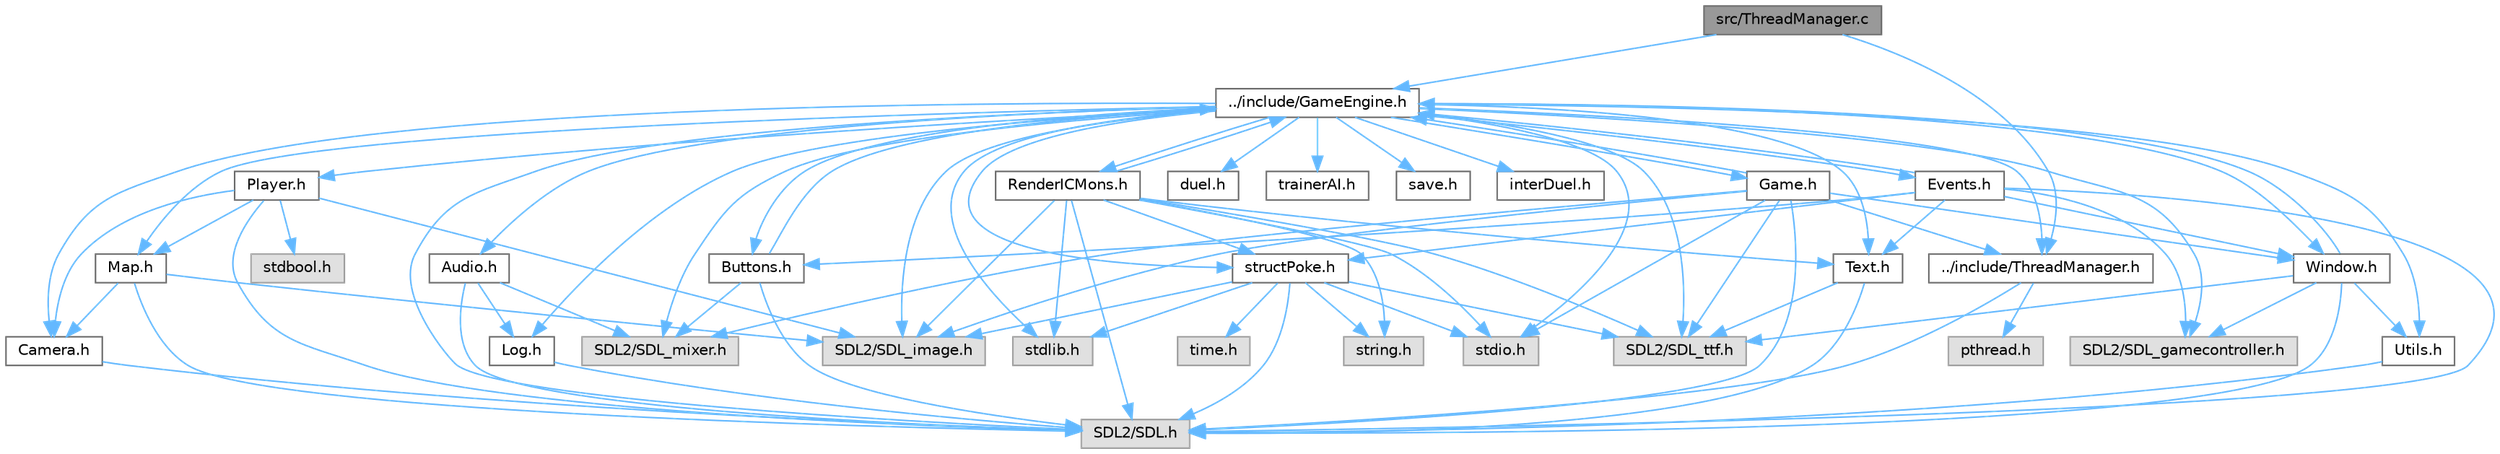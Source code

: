 digraph "src/ThreadManager.c"
{
 // LATEX_PDF_SIZE
  bgcolor="transparent";
  edge [fontname=Helvetica,fontsize=10,labelfontname=Helvetica,labelfontsize=10];
  node [fontname=Helvetica,fontsize=10,shape=box,height=0.2,width=0.4];
  Node1 [id="Node000001",label="src/ThreadManager.c",height=0.2,width=0.4,color="gray40", fillcolor="grey60", style="filled", fontcolor="black",tooltip=" "];
  Node1 -> Node2 [id="edge85_Node000001_Node000002",color="steelblue1",style="solid",tooltip=" "];
  Node2 [id="Node000002",label="../include/ThreadManager.h",height=0.2,width=0.4,color="grey40", fillcolor="white", style="filled",URL="$d0/daa/ThreadManager_8h.html",tooltip=" "];
  Node2 -> Node3 [id="edge86_Node000002_Node000003",color="steelblue1",style="solid",tooltip=" "];
  Node3 [id="Node000003",label="pthread.h",height=0.2,width=0.4,color="grey60", fillcolor="#E0E0E0", style="filled",tooltip=" "];
  Node2 -> Node4 [id="edge87_Node000002_Node000004",color="steelblue1",style="solid",tooltip=" "];
  Node4 [id="Node000004",label="SDL2/SDL.h",height=0.2,width=0.4,color="grey60", fillcolor="#E0E0E0", style="filled",tooltip=" "];
  Node1 -> Node5 [id="edge88_Node000001_Node000005",color="steelblue1",style="solid",tooltip=" "];
  Node5 [id="Node000005",label="../include/GameEngine.h",height=0.2,width=0.4,color="grey40", fillcolor="white", style="filled",URL="$d7/d1f/GameEngine_8h.html",tooltip="Définition et gestion du moteur de jeu."];
  Node5 -> Node4 [id="edge89_Node000005_Node000004",color="steelblue1",style="solid",tooltip=" "];
  Node5 -> Node6 [id="edge90_Node000005_Node000006",color="steelblue1",style="solid",tooltip=" "];
  Node6 [id="Node000006",label="SDL2/SDL_mixer.h",height=0.2,width=0.4,color="grey60", fillcolor="#E0E0E0", style="filled",tooltip=" "];
  Node5 -> Node7 [id="edge91_Node000005_Node000007",color="steelblue1",style="solid",tooltip=" "];
  Node7 [id="Node000007",label="SDL2/SDL_image.h",height=0.2,width=0.4,color="grey60", fillcolor="#E0E0E0", style="filled",tooltip=" "];
  Node5 -> Node8 [id="edge92_Node000005_Node000008",color="steelblue1",style="solid",tooltip=" "];
  Node8 [id="Node000008",label="SDL2/SDL_ttf.h",height=0.2,width=0.4,color="grey60", fillcolor="#E0E0E0", style="filled",tooltip=" "];
  Node5 -> Node9 [id="edge93_Node000005_Node000009",color="steelblue1",style="solid",tooltip=" "];
  Node9 [id="Node000009",label="SDL2/SDL_gamecontroller.h",height=0.2,width=0.4,color="grey60", fillcolor="#E0E0E0", style="filled",tooltip=" "];
  Node5 -> Node10 [id="edge94_Node000005_Node000010",color="steelblue1",style="solid",tooltip=" "];
  Node10 [id="Node000010",label="stdio.h",height=0.2,width=0.4,color="grey60", fillcolor="#E0E0E0", style="filled",tooltip=" "];
  Node5 -> Node11 [id="edge95_Node000005_Node000011",color="steelblue1",style="solid",tooltip=" "];
  Node11 [id="Node000011",label="stdlib.h",height=0.2,width=0.4,color="grey60", fillcolor="#E0E0E0", style="filled",tooltip=" "];
  Node5 -> Node12 [id="edge96_Node000005_Node000012",color="steelblue1",style="solid",tooltip=" "];
  Node12 [id="Node000012",label="Log.h",height=0.2,width=0.4,color="grey40", fillcolor="white", style="filled",URL="$d1/d45/Log_8h.html",tooltip=" "];
  Node12 -> Node4 [id="edge97_Node000012_Node000004",color="steelblue1",style="solid",tooltip=" "];
  Node5 -> Node13 [id="edge98_Node000005_Node000013",color="steelblue1",style="solid",tooltip=" "];
  Node13 [id="Node000013",label="Audio.h",height=0.2,width=0.4,color="grey40", fillcolor="white", style="filled",URL="$d8/daa/Audio_8h.html",tooltip="Gestion de l'audio pour l'application."];
  Node13 -> Node12 [id="edge99_Node000013_Node000012",color="steelblue1",style="solid",tooltip=" "];
  Node13 -> Node6 [id="edge100_Node000013_Node000006",color="steelblue1",style="solid",tooltip=" "];
  Node13 -> Node4 [id="edge101_Node000013_Node000004",color="steelblue1",style="solid",tooltip=" "];
  Node5 -> Node14 [id="edge102_Node000005_Node000014",color="steelblue1",style="solid",tooltip=" "];
  Node14 [id="Node000014",label="Buttons.h",height=0.2,width=0.4,color="grey40", fillcolor="white", style="filled",URL="$d3/d70/Buttons_8h.html",tooltip="Gestion des boutons et curseurs pour l'application."];
  Node14 -> Node4 [id="edge103_Node000014_Node000004",color="steelblue1",style="solid",tooltip=" "];
  Node14 -> Node6 [id="edge104_Node000014_Node000006",color="steelblue1",style="solid",tooltip=" "];
  Node14 -> Node5 [id="edge105_Node000014_Node000005",color="steelblue1",style="solid",tooltip=" "];
  Node5 -> Node15 [id="edge106_Node000005_Node000015",color="steelblue1",style="solid",tooltip=" "];
  Node15 [id="Node000015",label="structPoke.h",height=0.2,width=0.4,color="grey40", fillcolor="white", style="filled",URL="$da/d71/structPoke_8h.html",tooltip=" "];
  Node15 -> Node10 [id="edge107_Node000015_Node000010",color="steelblue1",style="solid",tooltip=" "];
  Node15 -> Node11 [id="edge108_Node000015_Node000011",color="steelblue1",style="solid",tooltip=" "];
  Node15 -> Node16 [id="edge109_Node000015_Node000016",color="steelblue1",style="solid",tooltip=" "];
  Node16 [id="Node000016",label="time.h",height=0.2,width=0.4,color="grey60", fillcolor="#E0E0E0", style="filled",tooltip=" "];
  Node15 -> Node17 [id="edge110_Node000015_Node000017",color="steelblue1",style="solid",tooltip=" "];
  Node17 [id="Node000017",label="string.h",height=0.2,width=0.4,color="grey60", fillcolor="#E0E0E0", style="filled",tooltip=" "];
  Node15 -> Node4 [id="edge111_Node000015_Node000004",color="steelblue1",style="solid",tooltip=" "];
  Node15 -> Node7 [id="edge112_Node000015_Node000007",color="steelblue1",style="solid",tooltip=" "];
  Node15 -> Node8 [id="edge113_Node000015_Node000008",color="steelblue1",style="solid",tooltip=" "];
  Node5 -> Node18 [id="edge114_Node000005_Node000018",color="steelblue1",style="solid",tooltip=" "];
  Node18 [id="Node000018",label="duel.h",height=0.2,width=0.4,color="grey40", fillcolor="white", style="filled",URL="$d6/d8e/duel_8h.html",tooltip=" "];
  Node5 -> Node19 [id="edge115_Node000005_Node000019",color="steelblue1",style="solid",tooltip=" "];
  Node19 [id="Node000019",label="trainerAI.h",height=0.2,width=0.4,color="grey40", fillcolor="white", style="filled",URL="$df/d27/trainerAI_8h.html",tooltip=" "];
  Node5 -> Node20 [id="edge116_Node000005_Node000020",color="steelblue1",style="solid",tooltip=" "];
  Node20 [id="Node000020",label="save.h",height=0.2,width=0.4,color="grey40", fillcolor="white", style="filled",URL="$d5/d5e/save_8h.html",tooltip="Save the player's data in a file."];
  Node5 -> Node21 [id="edge117_Node000005_Node000021",color="steelblue1",style="solid",tooltip=" "];
  Node21 [id="Node000021",label="interDuel.h",height=0.2,width=0.4,color="grey40", fillcolor="white", style="filled",URL="$da/d1d/interDuel_8h.html",tooltip=" "];
  Node5 -> Node22 [id="edge118_Node000005_Node000022",color="steelblue1",style="solid",tooltip=" "];
  Node22 [id="Node000022",label="Utils.h",height=0.2,width=0.4,color="grey40", fillcolor="white", style="filled",URL="$d9/ded/Utils_8h.html",tooltip="Fonctions utilitaires pour l'application."];
  Node22 -> Node4 [id="edge119_Node000022_Node000004",color="steelblue1",style="solid",tooltip=" "];
  Node5 -> Node23 [id="edge120_Node000005_Node000023",color="steelblue1",style="solid",tooltip=" "];
  Node23 [id="Node000023",label="Text.h",height=0.2,width=0.4,color="grey40", fillcolor="white", style="filled",URL="$d6/d35/Text_8h.html",tooltip="Définition et gestion des éléments de texte."];
  Node23 -> Node4 [id="edge121_Node000023_Node000004",color="steelblue1",style="solid",tooltip=" "];
  Node23 -> Node8 [id="edge122_Node000023_Node000008",color="steelblue1",style="solid",tooltip=" "];
  Node5 -> Node24 [id="edge123_Node000005_Node000024",color="steelblue1",style="solid",tooltip=" "];
  Node24 [id="Node000024",label="Window.h",height=0.2,width=0.4,color="grey40", fillcolor="white", style="filled",URL="$d3/ded/Window_8h.html",tooltip="Définition et gestion de la fenêtre principale de l'application."];
  Node24 -> Node4 [id="edge124_Node000024_Node000004",color="steelblue1",style="solid",tooltip=" "];
  Node24 -> Node8 [id="edge125_Node000024_Node000008",color="steelblue1",style="solid",tooltip=" "];
  Node24 -> Node9 [id="edge126_Node000024_Node000009",color="steelblue1",style="solid",tooltip=" "];
  Node24 -> Node5 [id="edge127_Node000024_Node000005",color="steelblue1",style="solid",tooltip=" "];
  Node24 -> Node22 [id="edge128_Node000024_Node000022",color="steelblue1",style="solid",tooltip=" "];
  Node5 -> Node25 [id="edge129_Node000005_Node000025",color="steelblue1",style="solid",tooltip=" "];
  Node25 [id="Node000025",label="Map.h",height=0.2,width=0.4,color="grey40", fillcolor="white", style="filled",URL="$df/d79/Map_8h.html",tooltip=" "];
  Node25 -> Node4 [id="edge130_Node000025_Node000004",color="steelblue1",style="solid",tooltip=" "];
  Node25 -> Node7 [id="edge131_Node000025_Node000007",color="steelblue1",style="solid",tooltip=" "];
  Node25 -> Node26 [id="edge132_Node000025_Node000026",color="steelblue1",style="solid",tooltip=" "];
  Node26 [id="Node000026",label="Camera.h",height=0.2,width=0.4,color="grey40", fillcolor="white", style="filled",URL="$dd/de4/Camera_8h.html",tooltip="Gestion de la caméra pour le défilement de la vue du jeu."];
  Node26 -> Node4 [id="edge133_Node000026_Node000004",color="steelblue1",style="solid",tooltip=" "];
  Node5 -> Node27 [id="edge134_Node000005_Node000027",color="steelblue1",style="solid",tooltip=" "];
  Node27 [id="Node000027",label="Player.h",height=0.2,width=0.4,color="grey40", fillcolor="white", style="filled",URL="$da/dbf/Player_8h.html",tooltip=" "];
  Node27 -> Node4 [id="edge135_Node000027_Node000004",color="steelblue1",style="solid",tooltip=" "];
  Node27 -> Node7 [id="edge136_Node000027_Node000007",color="steelblue1",style="solid",tooltip=" "];
  Node27 -> Node25 [id="edge137_Node000027_Node000025",color="steelblue1",style="solid",tooltip=" "];
  Node27 -> Node26 [id="edge138_Node000027_Node000026",color="steelblue1",style="solid",tooltip=" "];
  Node27 -> Node28 [id="edge139_Node000027_Node000028",color="steelblue1",style="solid",tooltip=" "];
  Node28 [id="Node000028",label="stdbool.h",height=0.2,width=0.4,color="grey60", fillcolor="#E0E0E0", style="filled",tooltip=" "];
  Node5 -> Node26 [id="edge140_Node000005_Node000026",color="steelblue1",style="solid",tooltip=" "];
  Node5 -> Node2 [id="edge141_Node000005_Node000002",color="steelblue1",style="solid",tooltip=" "];
  Node5 -> Node29 [id="edge142_Node000005_Node000029",color="steelblue1",style="solid",tooltip=" "];
  Node29 [id="Node000029",label="Game.h",height=0.2,width=0.4,color="grey40", fillcolor="white", style="filled",URL="$d3/d5f/Game_8h.html",tooltip=" "];
  Node29 -> Node4 [id="edge143_Node000029_Node000004",color="steelblue1",style="solid",tooltip=" "];
  Node29 -> Node6 [id="edge144_Node000029_Node000006",color="steelblue1",style="solid",tooltip=" "];
  Node29 -> Node7 [id="edge145_Node000029_Node000007",color="steelblue1",style="solid",tooltip=" "];
  Node29 -> Node8 [id="edge146_Node000029_Node000008",color="steelblue1",style="solid",tooltip=" "];
  Node29 -> Node10 [id="edge147_Node000029_Node000010",color="steelblue1",style="solid",tooltip=" "];
  Node29 -> Node24 [id="edge148_Node000029_Node000024",color="steelblue1",style="solid",tooltip=" "];
  Node29 -> Node5 [id="edge149_Node000029_Node000005",color="steelblue1",style="solid",tooltip=" "];
  Node29 -> Node2 [id="edge150_Node000029_Node000002",color="steelblue1",style="solid",tooltip=" "];
  Node5 -> Node30 [id="edge151_Node000005_Node000030",color="steelblue1",style="solid",tooltip=" "];
  Node30 [id="Node000030",label="Events.h",height=0.2,width=0.4,color="grey40", fillcolor="white", style="filled",URL="$d0/dbb/Events_8h.html",tooltip=" "];
  Node30 -> Node5 [id="edge152_Node000030_Node000005",color="steelblue1",style="solid",tooltip=" "];
  Node30 -> Node24 [id="edge153_Node000030_Node000024",color="steelblue1",style="solid",tooltip=" "];
  Node30 -> Node14 [id="edge154_Node000030_Node000014",color="steelblue1",style="solid",tooltip=" "];
  Node30 -> Node23 [id="edge155_Node000030_Node000023",color="steelblue1",style="solid",tooltip=" "];
  Node30 -> Node15 [id="edge156_Node000030_Node000015",color="steelblue1",style="solid",tooltip=" "];
  Node30 -> Node4 [id="edge157_Node000030_Node000004",color="steelblue1",style="solid",tooltip=" "];
  Node30 -> Node9 [id="edge158_Node000030_Node000009",color="steelblue1",style="solid",tooltip=" "];
  Node5 -> Node31 [id="edge159_Node000005_Node000031",color="steelblue1",style="solid",tooltip=" "];
  Node31 [id="Node000031",label="RenderICMons.h",height=0.2,width=0.4,color="grey40", fillcolor="white", style="filled",URL="$d2/d98/RenderICMons_8h.html",tooltip="Définition et gestion du rendu des ICMons."];
  Node31 -> Node4 [id="edge160_Node000031_Node000004",color="steelblue1",style="solid",tooltip=" "];
  Node31 -> Node7 [id="edge161_Node000031_Node000007",color="steelblue1",style="solid",tooltip=" "];
  Node31 -> Node8 [id="edge162_Node000031_Node000008",color="steelblue1",style="solid",tooltip=" "];
  Node31 -> Node10 [id="edge163_Node000031_Node000010",color="steelblue1",style="solid",tooltip=" "];
  Node31 -> Node11 [id="edge164_Node000031_Node000011",color="steelblue1",style="solid",tooltip=" "];
  Node31 -> Node17 [id="edge165_Node000031_Node000017",color="steelblue1",style="solid",tooltip=" "];
  Node31 -> Node5 [id="edge166_Node000031_Node000005",color="steelblue1",style="solid",tooltip=" "];
  Node31 -> Node23 [id="edge167_Node000031_Node000023",color="steelblue1",style="solid",tooltip=" "];
  Node31 -> Node15 [id="edge168_Node000031_Node000015",color="steelblue1",style="solid",tooltip=" "];
}
